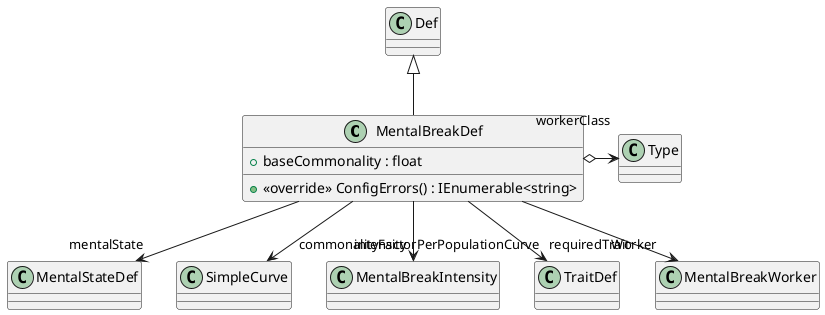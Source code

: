 @startuml
class MentalBreakDef {
    + baseCommonality : float
    + <<override>> ConfigErrors() : IEnumerable<string>
}
Def <|-- MentalBreakDef
MentalBreakDef o-> "workerClass" Type
MentalBreakDef --> "mentalState" MentalStateDef
MentalBreakDef --> "commonalityFactorPerPopulationCurve" SimpleCurve
MentalBreakDef --> "intensity" MentalBreakIntensity
MentalBreakDef --> "requiredTrait" TraitDef
MentalBreakDef --> "Worker" MentalBreakWorker
@enduml
